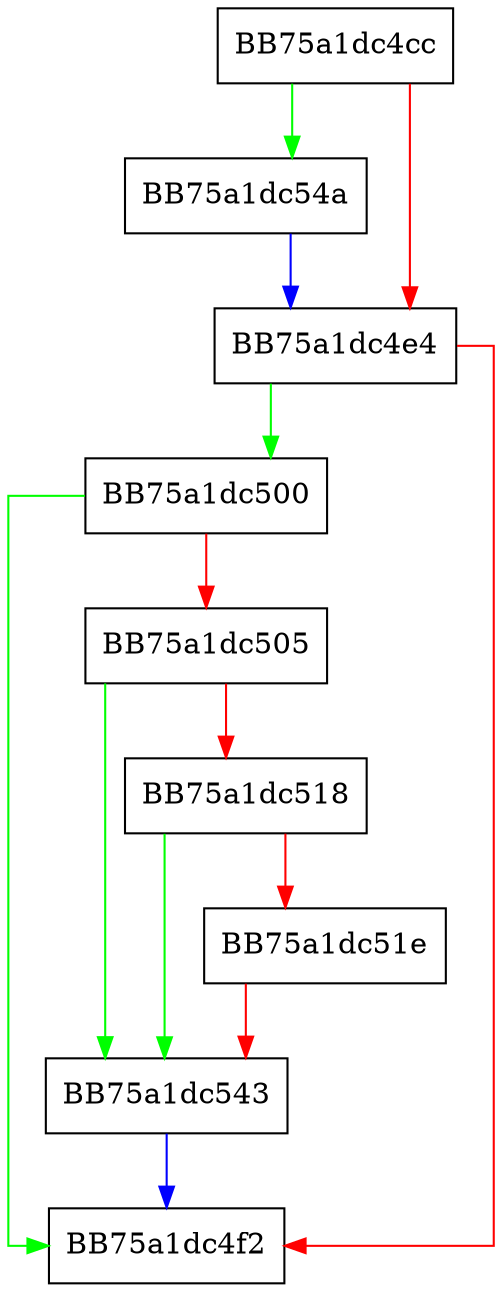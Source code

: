 digraph GetThreadSp {
  node [shape="box"];
  graph [splines=ortho];
  BB75a1dc4cc -> BB75a1dc54a [color="green"];
  BB75a1dc4cc -> BB75a1dc4e4 [color="red"];
  BB75a1dc4e4 -> BB75a1dc500 [color="green"];
  BB75a1dc4e4 -> BB75a1dc4f2 [color="red"];
  BB75a1dc500 -> BB75a1dc4f2 [color="green"];
  BB75a1dc500 -> BB75a1dc505 [color="red"];
  BB75a1dc505 -> BB75a1dc543 [color="green"];
  BB75a1dc505 -> BB75a1dc518 [color="red"];
  BB75a1dc518 -> BB75a1dc543 [color="green"];
  BB75a1dc518 -> BB75a1dc51e [color="red"];
  BB75a1dc51e -> BB75a1dc543 [color="red"];
  BB75a1dc543 -> BB75a1dc4f2 [color="blue"];
  BB75a1dc54a -> BB75a1dc4e4 [color="blue"];
}